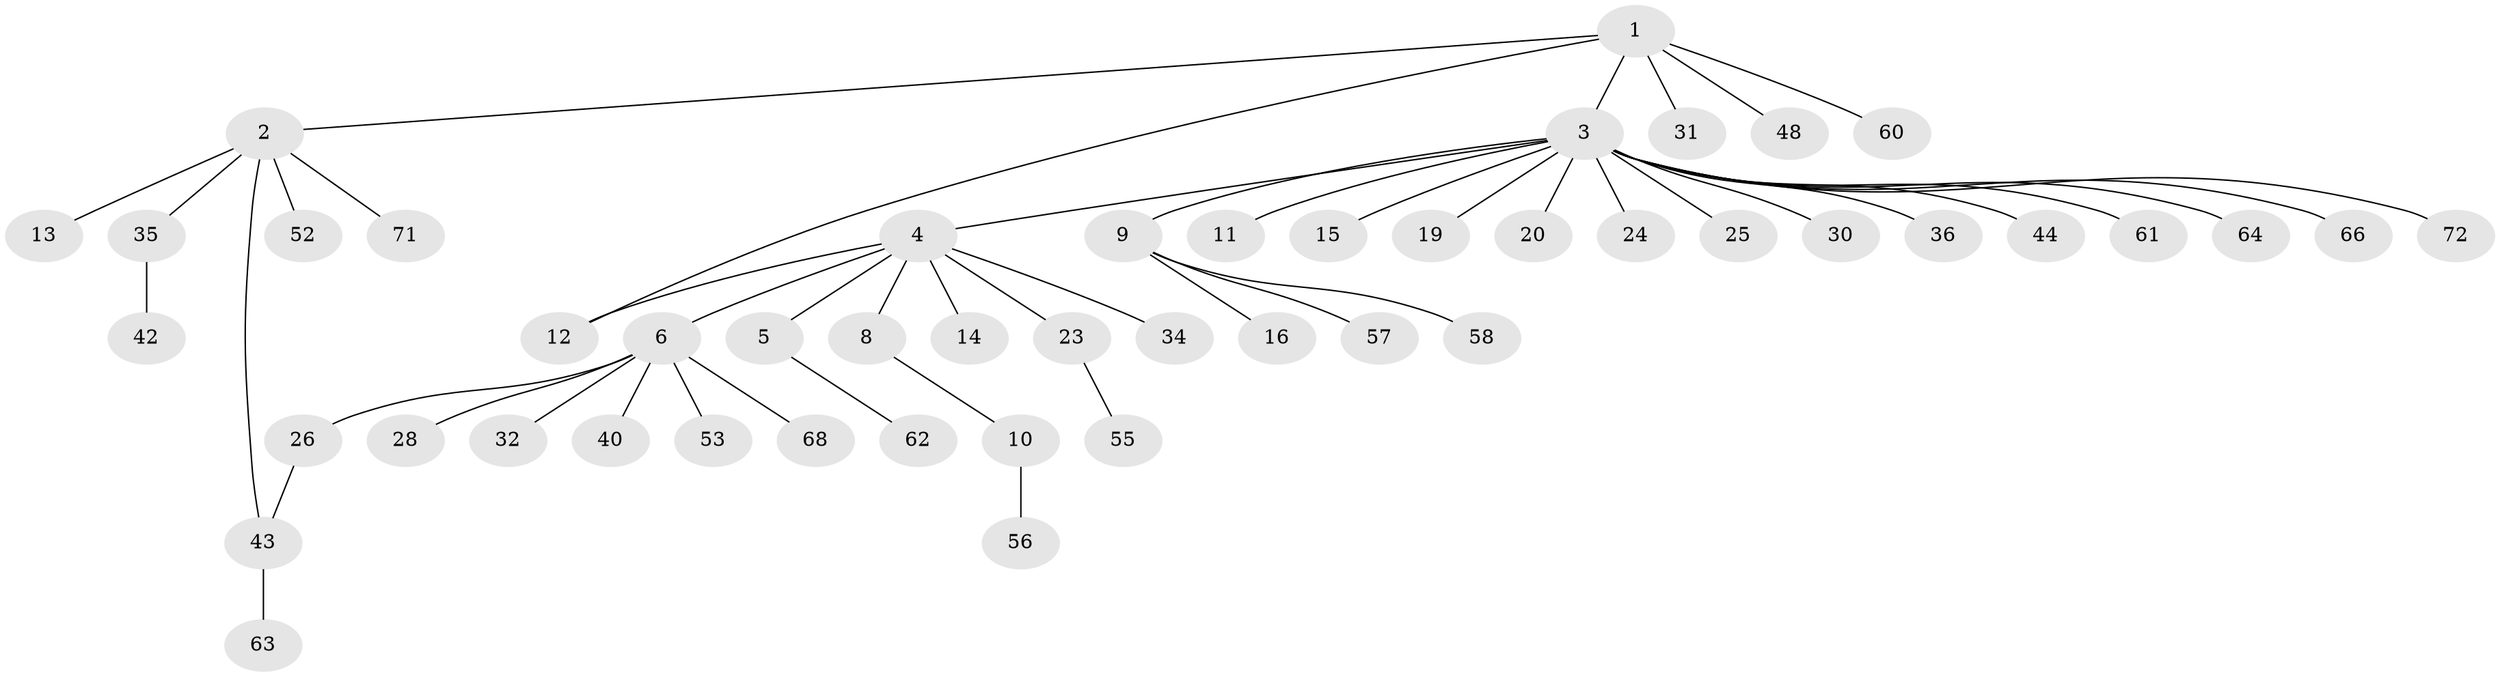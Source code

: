 // Generated by graph-tools (version 1.1) at 2025/51/02/27/25 19:51:54]
// undirected, 48 vertices, 49 edges
graph export_dot {
graph [start="1"]
  node [color=gray90,style=filled];
  1 [super="+22"];
  2 [super="+7"];
  3 [super="+17"];
  4 [super="+37"];
  5 [super="+41"];
  6 [super="+39"];
  8 [super="+38"];
  9 [super="+50"];
  10 [super="+29"];
  11;
  12 [super="+21"];
  13;
  14;
  15;
  16 [super="+18"];
  19 [super="+47"];
  20 [super="+59"];
  23 [super="+27"];
  24 [super="+54"];
  25;
  26 [super="+33"];
  28;
  30;
  31 [super="+45"];
  32;
  34 [super="+46"];
  35 [super="+67"];
  36 [super="+70"];
  40 [super="+49"];
  42;
  43 [super="+51"];
  44 [super="+73"];
  48;
  52;
  53;
  55 [super="+65"];
  56;
  57;
  58 [super="+69"];
  60;
  61;
  62;
  63;
  64;
  66;
  68;
  71;
  72;
  1 -- 2;
  1 -- 3;
  1 -- 12;
  1 -- 31;
  1 -- 48;
  1 -- 60;
  2 -- 43;
  2 -- 52;
  2 -- 35;
  2 -- 13;
  2 -- 71;
  3 -- 4;
  3 -- 9;
  3 -- 11;
  3 -- 15;
  3 -- 19;
  3 -- 20 [weight=2];
  3 -- 24;
  3 -- 25;
  3 -- 30;
  3 -- 36;
  3 -- 44;
  3 -- 61;
  3 -- 64;
  3 -- 66;
  3 -- 72;
  4 -- 5;
  4 -- 6;
  4 -- 8;
  4 -- 12;
  4 -- 14;
  4 -- 23;
  4 -- 34;
  5 -- 62;
  6 -- 26;
  6 -- 28;
  6 -- 32;
  6 -- 40;
  6 -- 53;
  6 -- 68;
  8 -- 10;
  9 -- 16;
  9 -- 57;
  9 -- 58;
  10 -- 56;
  23 -- 55;
  26 -- 43;
  35 -- 42;
  43 -- 63;
}
